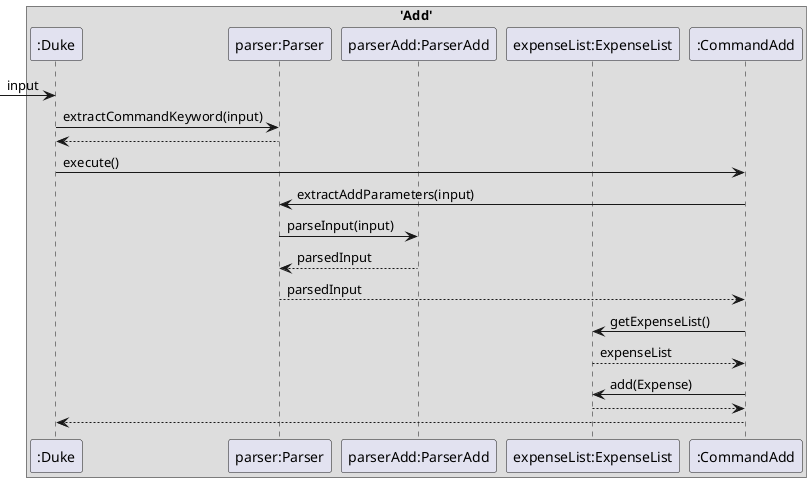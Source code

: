 @startuml
'https://plantuml.com/sequence-diagram

box 'Add'
participant ":Duke" as Duke
participant "parser:Parser" as Parser
participant "parserAdd:ParserAdd" as ParserAdd
participant "expenseList:ExpenseList" as ExpenseList
participant ":CommandAdd" as CommandAdd
 -> Duke: input
Duke -> Parser: extractCommandKeyword(input)
Parser --> Duke
Duke -> CommandAdd: execute()
CommandAdd -> Parser: extractAddParameters(input)
Parser -> ParserAdd: parseInput(input)
ParserAdd --> Parser: parsedInput
Parser --> CommandAdd: parsedInput
CommandAdd -> ExpenseList: getExpenseList()
ExpenseList --> CommandAdd: expenseList
CommandAdd -> ExpenseList: add(Expense)
ExpenseList --> CommandAdd
CommandAdd --> Duke
@enduml

